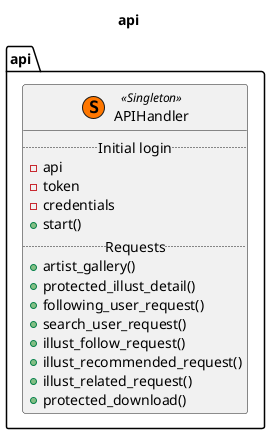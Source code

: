 @startuml

title api

class api.APIHandler << (S,#FF7700) Singleton >> {
    ..Initial login..
    - api
    - token
    - credentials
    +start()
    ..Requests..
    +artist_gallery()
    +protected_illust_detail()
    +following_user_request()
    +search_user_request()
    +illust_follow_request()
    +illust_recommended_request()
    +illust_related_request()
    +protected_download()
}

@enduml
